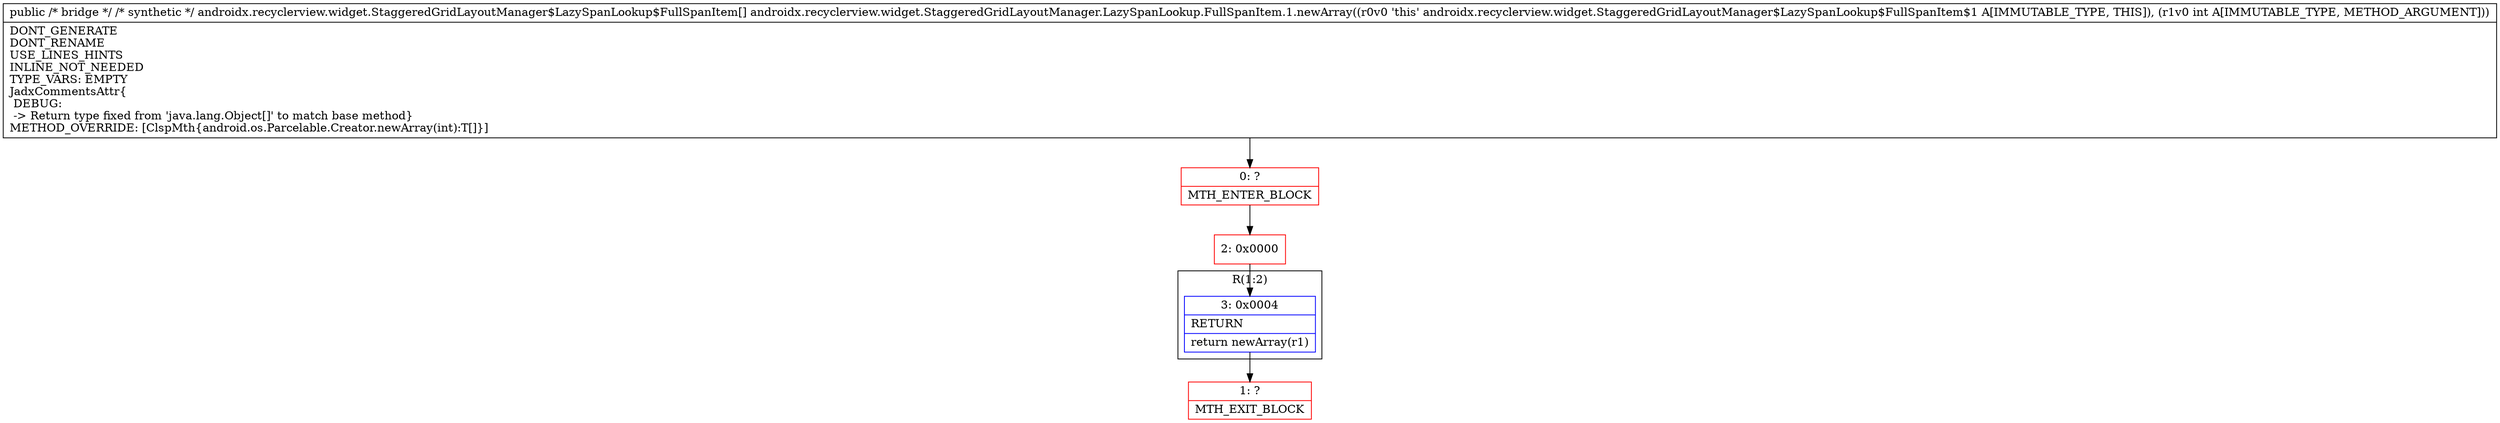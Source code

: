 digraph "CFG forandroidx.recyclerview.widget.StaggeredGridLayoutManager.LazySpanLookup.FullSpanItem.1.newArray(I)[Ljava\/lang\/Object;" {
subgraph cluster_Region_575578240 {
label = "R(1:2)";
node [shape=record,color=blue];
Node_3 [shape=record,label="{3\:\ 0x0004|RETURN\l|return newArray(r1)\l}"];
}
Node_0 [shape=record,color=red,label="{0\:\ ?|MTH_ENTER_BLOCK\l}"];
Node_2 [shape=record,color=red,label="{2\:\ 0x0000}"];
Node_1 [shape=record,color=red,label="{1\:\ ?|MTH_EXIT_BLOCK\l}"];
MethodNode[shape=record,label="{public \/* bridge *\/ \/* synthetic *\/ androidx.recyclerview.widget.StaggeredGridLayoutManager$LazySpanLookup$FullSpanItem[] androidx.recyclerview.widget.StaggeredGridLayoutManager.LazySpanLookup.FullSpanItem.1.newArray((r0v0 'this' androidx.recyclerview.widget.StaggeredGridLayoutManager$LazySpanLookup$FullSpanItem$1 A[IMMUTABLE_TYPE, THIS]), (r1v0 int A[IMMUTABLE_TYPE, METHOD_ARGUMENT]))  | DONT_GENERATE\lDONT_RENAME\lUSE_LINES_HINTS\lINLINE_NOT_NEEDED\lTYPE_VARS: EMPTY\lJadxCommentsAttr\{\l DEBUG: \l \-\> Return type fixed from 'java.lang.Object[]' to match base method\}\lMETHOD_OVERRIDE: [ClspMth\{android.os.Parcelable.Creator.newArray(int):T[]\}]\l}"];
MethodNode -> Node_0;Node_3 -> Node_1;
Node_0 -> Node_2;
Node_2 -> Node_3;
}

